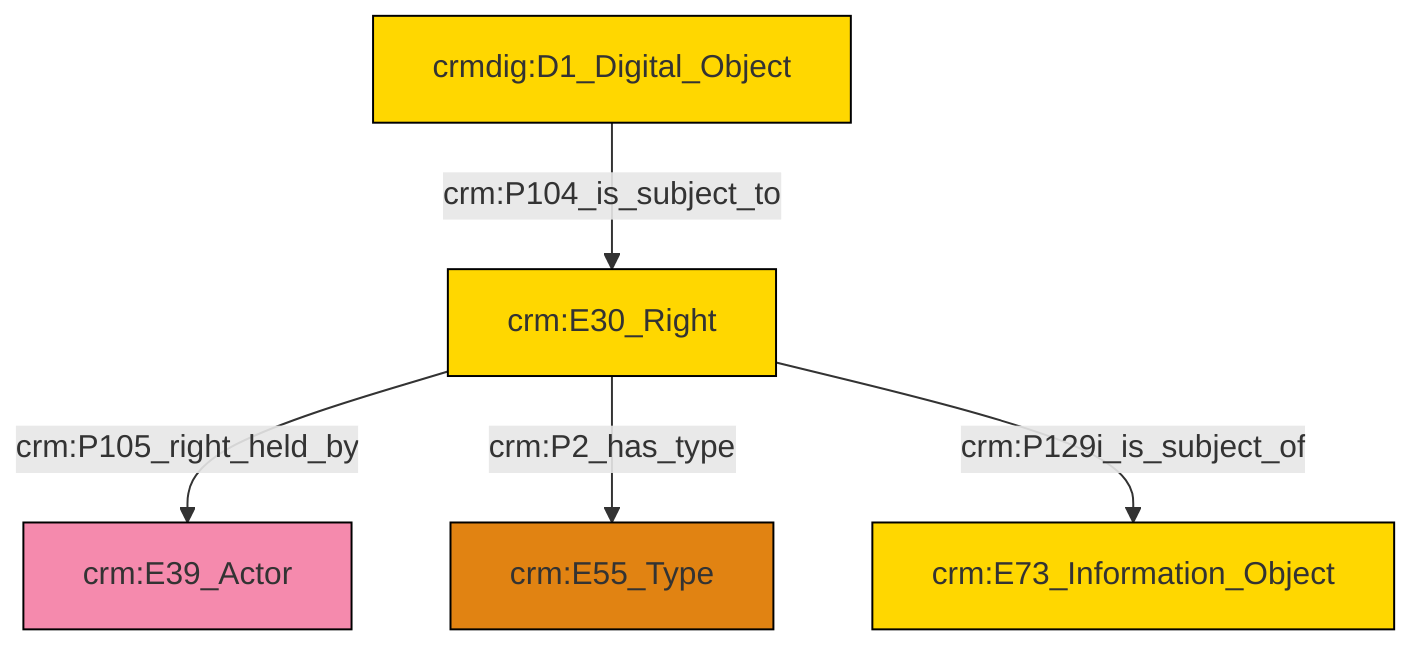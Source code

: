 graph TD
classDef Literal fill:#f2f2f2,stroke:#000000;
classDef CRM_Entity fill:#FFFFFF,stroke:#000000;
classDef Temporal_Entity fill:#00C9E6, stroke:#000000;
classDef Type fill:#E18312, stroke:#000000;
classDef Time-Span fill:#2C9C91, stroke:#000000;
classDef Appellation fill:#FFEB7F, stroke:#000000;
classDef Place fill:#008836, stroke:#000000;
classDef Persistent_Item fill:#B266B2, stroke:#000000;
classDef Conceptual_Object fill:#FFD700, stroke:#000000;
classDef Physical_Thing fill:#D2B48C, stroke:#000000;
classDef Actor fill:#f58aad, stroke:#000000;
classDef PC_Classes fill:#4ce600, stroke:#000000;
classDef Multi fill:#cccccc,stroke:#000000;

2["crm:E30_Right"]:::Conceptual_Object -->|crm:P105_right_held_by| 3["crm:E39_Actor"]:::Actor
2["crm:E30_Right"]:::Conceptual_Object -->|crm:P2_has_type| 4["crm:E55_Type"]:::Type
2["crm:E30_Right"]:::Conceptual_Object -->|crm:P129i_is_subject_of| 0["crm:E73_Information_Object"]:::Conceptual_Object
7["crmdig:D1_Digital_Object"]:::Conceptual_Object -->|crm:P104_is_subject_to| 2["crm:E30_Right"]:::Conceptual_Object
